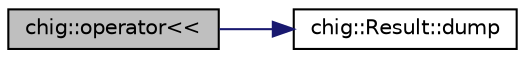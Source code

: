 digraph "chig::operator&lt;&lt;"
{
 // INTERACTIVE_SVG=YES
  edge [fontname="Helvetica",fontsize="10",labelfontname="Helvetica",labelfontsize="10"];
  node [fontname="Helvetica",fontsize="10",shape=record];
  rankdir="LR";
  Node171 [label="chig::operator\<\<",height=0.2,width=0.4,color="black", fillcolor="grey75", style="filled", fontcolor="black"];
  Node171 -> Node172 [color="midnightblue",fontsize="10",style="solid",fontname="Helvetica"];
  Node172 [label="chig::Result::dump",height=0.2,width=0.4,color="black", fillcolor="white", style="filled",URL="$structchig_1_1Result.html#af0d6e60f12b46f5723fa32524ae53db9",tooltip="Dump to a pretty-printed error message. "];
}
